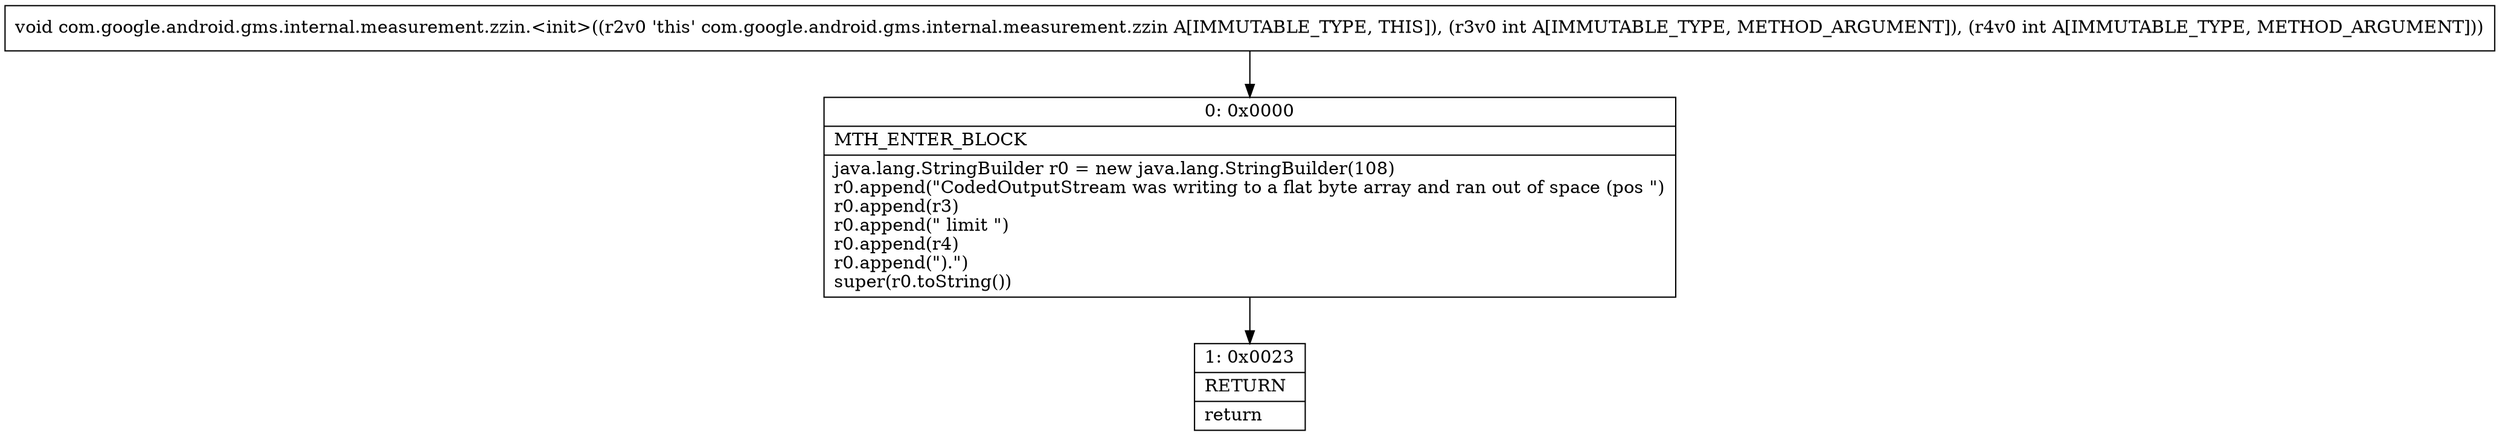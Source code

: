 digraph "CFG forcom.google.android.gms.internal.measurement.zzin.\<init\>(II)V" {
Node_0 [shape=record,label="{0\:\ 0x0000|MTH_ENTER_BLOCK\l|java.lang.StringBuilder r0 = new java.lang.StringBuilder(108)\lr0.append(\"CodedOutputStream was writing to a flat byte array and ran out of space (pos \")\lr0.append(r3)\lr0.append(\" limit \")\lr0.append(r4)\lr0.append(\").\")\lsuper(r0.toString())\l}"];
Node_1 [shape=record,label="{1\:\ 0x0023|RETURN\l|return\l}"];
MethodNode[shape=record,label="{void com.google.android.gms.internal.measurement.zzin.\<init\>((r2v0 'this' com.google.android.gms.internal.measurement.zzin A[IMMUTABLE_TYPE, THIS]), (r3v0 int A[IMMUTABLE_TYPE, METHOD_ARGUMENT]), (r4v0 int A[IMMUTABLE_TYPE, METHOD_ARGUMENT])) }"];
MethodNode -> Node_0;
Node_0 -> Node_1;
}

